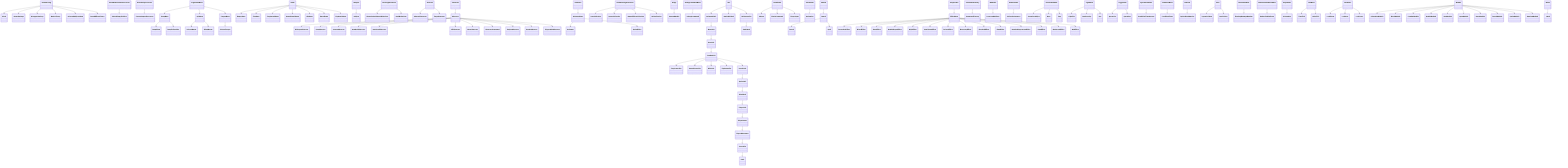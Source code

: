 classDiagram
GlobalConfig --> Clock
GlobalConfig --> GameSettings
GlobalConfig --> HLoggerSettings
GlobalConfig --> MusicLibrary
GlobalConfig --> SelectedObjectsData
GlobalConfig --> SoundEffectLibrary
AssetModificationProcessor --|> DeleteEmptyFolders
AssetPostprocessor --|> TextureImportProcessor
CombatUnit --> FrogController
CombatUnit --> GuardController
CombatUnit --> NPCUnit
CombatUnit --> PigController
CombatUnit --> PunchUnit
FrogAttackBase --> JumpBase
FrogAttackBase --> SpitBase
FrogAttackBase --> TongueBase
JumpBase --> JumpSlam
JumpBase --> JumpToPosition
SpitBase --> PoisonMortar
SpitBase --> SlimeMortar
TongueBase --|> PoisonTongue
IState --> EmptyState
IState --> FleeState
IState --> FrogAttackState
IState --> GuardAttackState
IState --> IdleState
IState --> PatrolState
IState --> PigAttackState
IObserver --|> Observer
ISubject --|> Subject
SteeringBehaviour --> ObstacleAvoidanceBehaviour
SteeringBehaviour --> SeekBehaviour
Detector --> ObstacleDetector
Detector --> TargetDetector
PlayerMovement --|> Controller
Controller --|> Hank
Unit --> AnimatedUnit
Unit --> StaticNPCUnit
Unit --> UnitController
SprintUnit --|> BlockUnit
HurtUnit --|> CombatUnit
MoveUnit --|> HurtUnit
AnimatedUnit --|> MoveUnit
PlayerUnit --|> PlayerItems
PlayerItems --|> PlayerMovement
BlockUnit --|> PlayerUnit
PunchUnit --|> SprintUnit
GlobalConfigCollection --> ItemCollection
GlobalConfigCollection --> QuestCollection
GlobalConfigCollection --> StatusEffectCollection
GlobalConfigCollection --> UnitCollection
Image --|> CutoutMaskUI
DebugCommandBase --|> DebugCommand
ICommand --> AIInput
ICommand --> BlockCommand
ICommand --> PlayerInput
Observer --> DialogueObserver
Observer --> HurtObserver
Observer --> InstantObserver
Observer --> ItemHeldObserver
Observer --> ItemUsedObserver
Observer --> KillObserver
Observer --> MoveObserver
Observer --> ObserverCommand
Observer --> RegionObserver
Observer --> SpeakObserver
Observer --> TriggerableObserver
IAnimation --|> Animation
AnimatorBase --> Animator
AnimatorBase --> SpriteEffect
IAttack --|> Attack
Attack --> Punch
Attack --> Spell
ICommandFactory --|> CommandFactory
IMediator --|> ConcreteMediator
IEnumerable --|> CollectionInstance
UnlockableBase --> ContainerObject
UnlockableBase --> Door
UnlockableBase --> Trap
LightBase --> LightFire
LightBase --> Luminousity
LightBase --> Sun
Triggerable --> QuestLine
Triggerable --> QuestPart
IQuestCondition --|> ConditionTimeInterval
ConditionBase --|> ConditionTimer
Publisher --|> AnimatorBase
Material --|> SpriteGlowMaterial
ISort --> DynamicYSort
ISort --> StaticYSort
WorldTextBase --|> FloatingDamageNumber
EffectBase --> BerserkerEffect
EffectBase --> BleedEffect
EffectBase --> BurnEffect
EffectBase --> HealthRegenEffect
EffectBase --> HighEffect
EffectBase --> LuminiousEffect
EffectBase --> PoisonEffect
EffectBase --> RecoveryEffect
EffectBase --> ShockedEffect
EffectBase --> SlowEffect
EffectBase --> StaminaRegenerateEffect
EffectBase --> StunEffect
EffectBase --> WeakenedEffect
EffectBase --> WetEffect
IDisposable --|> EffectBase
SubscribableEventBase --|> SubscribableEvent
IEquatable --|> Orientation
TickBase --> TimeTick
TickBase --> ValueTick
LockBase --> LockEvent
LockBase --> LockItem
LockBase --> LockLever
Module --> AnimationModule
Module --> BlockModule
Module --> CombatModule
Module --> HealthModule
Module --> HurtModule
Module --> InputModule
Module --> MoveModule
Module --> PunchModule
Module --> SprintModule
Module --> StaminaModule
UnitController --|> DarkHank
IHank --|> _Hank